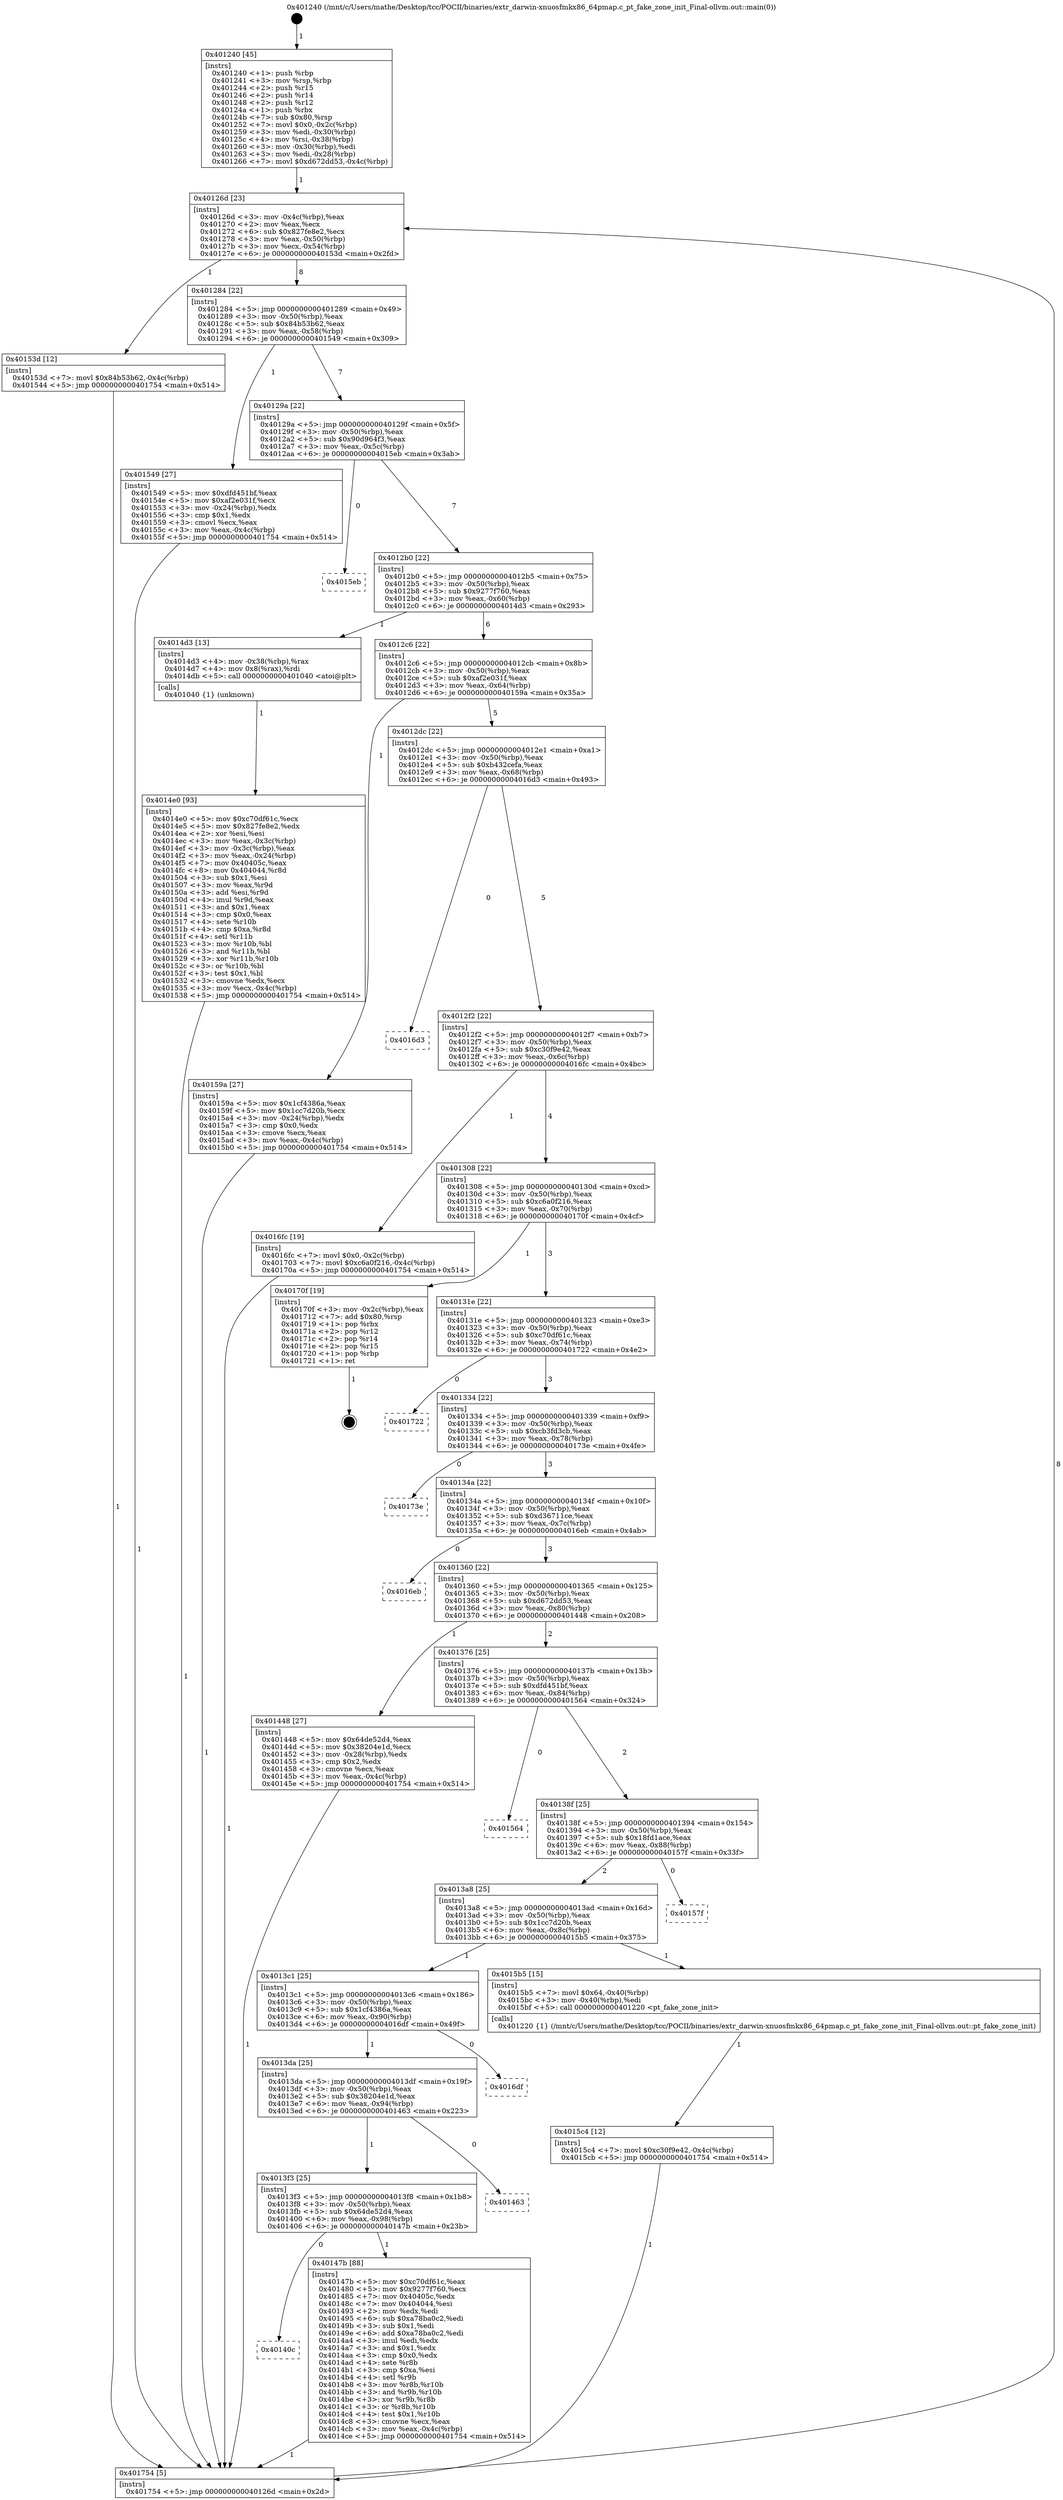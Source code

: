 digraph "0x401240" {
  label = "0x401240 (/mnt/c/Users/mathe/Desktop/tcc/POCII/binaries/extr_darwin-xnuosfmkx86_64pmap.c_pt_fake_zone_init_Final-ollvm.out::main(0))"
  labelloc = "t"
  node[shape=record]

  Entry [label="",width=0.3,height=0.3,shape=circle,fillcolor=black,style=filled]
  "0x40126d" [label="{
     0x40126d [23]\l
     | [instrs]\l
     &nbsp;&nbsp;0x40126d \<+3\>: mov -0x4c(%rbp),%eax\l
     &nbsp;&nbsp;0x401270 \<+2\>: mov %eax,%ecx\l
     &nbsp;&nbsp;0x401272 \<+6\>: sub $0x827fe8e2,%ecx\l
     &nbsp;&nbsp;0x401278 \<+3\>: mov %eax,-0x50(%rbp)\l
     &nbsp;&nbsp;0x40127b \<+3\>: mov %ecx,-0x54(%rbp)\l
     &nbsp;&nbsp;0x40127e \<+6\>: je 000000000040153d \<main+0x2fd\>\l
  }"]
  "0x40153d" [label="{
     0x40153d [12]\l
     | [instrs]\l
     &nbsp;&nbsp;0x40153d \<+7\>: movl $0x84b53b62,-0x4c(%rbp)\l
     &nbsp;&nbsp;0x401544 \<+5\>: jmp 0000000000401754 \<main+0x514\>\l
  }"]
  "0x401284" [label="{
     0x401284 [22]\l
     | [instrs]\l
     &nbsp;&nbsp;0x401284 \<+5\>: jmp 0000000000401289 \<main+0x49\>\l
     &nbsp;&nbsp;0x401289 \<+3\>: mov -0x50(%rbp),%eax\l
     &nbsp;&nbsp;0x40128c \<+5\>: sub $0x84b53b62,%eax\l
     &nbsp;&nbsp;0x401291 \<+3\>: mov %eax,-0x58(%rbp)\l
     &nbsp;&nbsp;0x401294 \<+6\>: je 0000000000401549 \<main+0x309\>\l
  }"]
  Exit [label="",width=0.3,height=0.3,shape=circle,fillcolor=black,style=filled,peripheries=2]
  "0x401549" [label="{
     0x401549 [27]\l
     | [instrs]\l
     &nbsp;&nbsp;0x401549 \<+5\>: mov $0xdfd451bf,%eax\l
     &nbsp;&nbsp;0x40154e \<+5\>: mov $0xaf2e031f,%ecx\l
     &nbsp;&nbsp;0x401553 \<+3\>: mov -0x24(%rbp),%edx\l
     &nbsp;&nbsp;0x401556 \<+3\>: cmp $0x1,%edx\l
     &nbsp;&nbsp;0x401559 \<+3\>: cmovl %ecx,%eax\l
     &nbsp;&nbsp;0x40155c \<+3\>: mov %eax,-0x4c(%rbp)\l
     &nbsp;&nbsp;0x40155f \<+5\>: jmp 0000000000401754 \<main+0x514\>\l
  }"]
  "0x40129a" [label="{
     0x40129a [22]\l
     | [instrs]\l
     &nbsp;&nbsp;0x40129a \<+5\>: jmp 000000000040129f \<main+0x5f\>\l
     &nbsp;&nbsp;0x40129f \<+3\>: mov -0x50(%rbp),%eax\l
     &nbsp;&nbsp;0x4012a2 \<+5\>: sub $0x90d964f3,%eax\l
     &nbsp;&nbsp;0x4012a7 \<+3\>: mov %eax,-0x5c(%rbp)\l
     &nbsp;&nbsp;0x4012aa \<+6\>: je 00000000004015eb \<main+0x3ab\>\l
  }"]
  "0x4015c4" [label="{
     0x4015c4 [12]\l
     | [instrs]\l
     &nbsp;&nbsp;0x4015c4 \<+7\>: movl $0xc30f9e42,-0x4c(%rbp)\l
     &nbsp;&nbsp;0x4015cb \<+5\>: jmp 0000000000401754 \<main+0x514\>\l
  }"]
  "0x4015eb" [label="{
     0x4015eb\l
  }", style=dashed]
  "0x4012b0" [label="{
     0x4012b0 [22]\l
     | [instrs]\l
     &nbsp;&nbsp;0x4012b0 \<+5\>: jmp 00000000004012b5 \<main+0x75\>\l
     &nbsp;&nbsp;0x4012b5 \<+3\>: mov -0x50(%rbp),%eax\l
     &nbsp;&nbsp;0x4012b8 \<+5\>: sub $0x9277f760,%eax\l
     &nbsp;&nbsp;0x4012bd \<+3\>: mov %eax,-0x60(%rbp)\l
     &nbsp;&nbsp;0x4012c0 \<+6\>: je 00000000004014d3 \<main+0x293\>\l
  }"]
  "0x4014e0" [label="{
     0x4014e0 [93]\l
     | [instrs]\l
     &nbsp;&nbsp;0x4014e0 \<+5\>: mov $0xc70df61c,%ecx\l
     &nbsp;&nbsp;0x4014e5 \<+5\>: mov $0x827fe8e2,%edx\l
     &nbsp;&nbsp;0x4014ea \<+2\>: xor %esi,%esi\l
     &nbsp;&nbsp;0x4014ec \<+3\>: mov %eax,-0x3c(%rbp)\l
     &nbsp;&nbsp;0x4014ef \<+3\>: mov -0x3c(%rbp),%eax\l
     &nbsp;&nbsp;0x4014f2 \<+3\>: mov %eax,-0x24(%rbp)\l
     &nbsp;&nbsp;0x4014f5 \<+7\>: mov 0x40405c,%eax\l
     &nbsp;&nbsp;0x4014fc \<+8\>: mov 0x404044,%r8d\l
     &nbsp;&nbsp;0x401504 \<+3\>: sub $0x1,%esi\l
     &nbsp;&nbsp;0x401507 \<+3\>: mov %eax,%r9d\l
     &nbsp;&nbsp;0x40150a \<+3\>: add %esi,%r9d\l
     &nbsp;&nbsp;0x40150d \<+4\>: imul %r9d,%eax\l
     &nbsp;&nbsp;0x401511 \<+3\>: and $0x1,%eax\l
     &nbsp;&nbsp;0x401514 \<+3\>: cmp $0x0,%eax\l
     &nbsp;&nbsp;0x401517 \<+4\>: sete %r10b\l
     &nbsp;&nbsp;0x40151b \<+4\>: cmp $0xa,%r8d\l
     &nbsp;&nbsp;0x40151f \<+4\>: setl %r11b\l
     &nbsp;&nbsp;0x401523 \<+3\>: mov %r10b,%bl\l
     &nbsp;&nbsp;0x401526 \<+3\>: and %r11b,%bl\l
     &nbsp;&nbsp;0x401529 \<+3\>: xor %r11b,%r10b\l
     &nbsp;&nbsp;0x40152c \<+3\>: or %r10b,%bl\l
     &nbsp;&nbsp;0x40152f \<+3\>: test $0x1,%bl\l
     &nbsp;&nbsp;0x401532 \<+3\>: cmovne %edx,%ecx\l
     &nbsp;&nbsp;0x401535 \<+3\>: mov %ecx,-0x4c(%rbp)\l
     &nbsp;&nbsp;0x401538 \<+5\>: jmp 0000000000401754 \<main+0x514\>\l
  }"]
  "0x4014d3" [label="{
     0x4014d3 [13]\l
     | [instrs]\l
     &nbsp;&nbsp;0x4014d3 \<+4\>: mov -0x38(%rbp),%rax\l
     &nbsp;&nbsp;0x4014d7 \<+4\>: mov 0x8(%rax),%rdi\l
     &nbsp;&nbsp;0x4014db \<+5\>: call 0000000000401040 \<atoi@plt\>\l
     | [calls]\l
     &nbsp;&nbsp;0x401040 \{1\} (unknown)\l
  }"]
  "0x4012c6" [label="{
     0x4012c6 [22]\l
     | [instrs]\l
     &nbsp;&nbsp;0x4012c6 \<+5\>: jmp 00000000004012cb \<main+0x8b\>\l
     &nbsp;&nbsp;0x4012cb \<+3\>: mov -0x50(%rbp),%eax\l
     &nbsp;&nbsp;0x4012ce \<+5\>: sub $0xaf2e031f,%eax\l
     &nbsp;&nbsp;0x4012d3 \<+3\>: mov %eax,-0x64(%rbp)\l
     &nbsp;&nbsp;0x4012d6 \<+6\>: je 000000000040159a \<main+0x35a\>\l
  }"]
  "0x40140c" [label="{
     0x40140c\l
  }", style=dashed]
  "0x40159a" [label="{
     0x40159a [27]\l
     | [instrs]\l
     &nbsp;&nbsp;0x40159a \<+5\>: mov $0x1cf4386a,%eax\l
     &nbsp;&nbsp;0x40159f \<+5\>: mov $0x1cc7d20b,%ecx\l
     &nbsp;&nbsp;0x4015a4 \<+3\>: mov -0x24(%rbp),%edx\l
     &nbsp;&nbsp;0x4015a7 \<+3\>: cmp $0x0,%edx\l
     &nbsp;&nbsp;0x4015aa \<+3\>: cmove %ecx,%eax\l
     &nbsp;&nbsp;0x4015ad \<+3\>: mov %eax,-0x4c(%rbp)\l
     &nbsp;&nbsp;0x4015b0 \<+5\>: jmp 0000000000401754 \<main+0x514\>\l
  }"]
  "0x4012dc" [label="{
     0x4012dc [22]\l
     | [instrs]\l
     &nbsp;&nbsp;0x4012dc \<+5\>: jmp 00000000004012e1 \<main+0xa1\>\l
     &nbsp;&nbsp;0x4012e1 \<+3\>: mov -0x50(%rbp),%eax\l
     &nbsp;&nbsp;0x4012e4 \<+5\>: sub $0xb432cefa,%eax\l
     &nbsp;&nbsp;0x4012e9 \<+3\>: mov %eax,-0x68(%rbp)\l
     &nbsp;&nbsp;0x4012ec \<+6\>: je 00000000004016d3 \<main+0x493\>\l
  }"]
  "0x40147b" [label="{
     0x40147b [88]\l
     | [instrs]\l
     &nbsp;&nbsp;0x40147b \<+5\>: mov $0xc70df61c,%eax\l
     &nbsp;&nbsp;0x401480 \<+5\>: mov $0x9277f760,%ecx\l
     &nbsp;&nbsp;0x401485 \<+7\>: mov 0x40405c,%edx\l
     &nbsp;&nbsp;0x40148c \<+7\>: mov 0x404044,%esi\l
     &nbsp;&nbsp;0x401493 \<+2\>: mov %edx,%edi\l
     &nbsp;&nbsp;0x401495 \<+6\>: sub $0xa78ba0c2,%edi\l
     &nbsp;&nbsp;0x40149b \<+3\>: sub $0x1,%edi\l
     &nbsp;&nbsp;0x40149e \<+6\>: add $0xa78ba0c2,%edi\l
     &nbsp;&nbsp;0x4014a4 \<+3\>: imul %edi,%edx\l
     &nbsp;&nbsp;0x4014a7 \<+3\>: and $0x1,%edx\l
     &nbsp;&nbsp;0x4014aa \<+3\>: cmp $0x0,%edx\l
     &nbsp;&nbsp;0x4014ad \<+4\>: sete %r8b\l
     &nbsp;&nbsp;0x4014b1 \<+3\>: cmp $0xa,%esi\l
     &nbsp;&nbsp;0x4014b4 \<+4\>: setl %r9b\l
     &nbsp;&nbsp;0x4014b8 \<+3\>: mov %r8b,%r10b\l
     &nbsp;&nbsp;0x4014bb \<+3\>: and %r9b,%r10b\l
     &nbsp;&nbsp;0x4014be \<+3\>: xor %r9b,%r8b\l
     &nbsp;&nbsp;0x4014c1 \<+3\>: or %r8b,%r10b\l
     &nbsp;&nbsp;0x4014c4 \<+4\>: test $0x1,%r10b\l
     &nbsp;&nbsp;0x4014c8 \<+3\>: cmovne %ecx,%eax\l
     &nbsp;&nbsp;0x4014cb \<+3\>: mov %eax,-0x4c(%rbp)\l
     &nbsp;&nbsp;0x4014ce \<+5\>: jmp 0000000000401754 \<main+0x514\>\l
  }"]
  "0x4016d3" [label="{
     0x4016d3\l
  }", style=dashed]
  "0x4012f2" [label="{
     0x4012f2 [22]\l
     | [instrs]\l
     &nbsp;&nbsp;0x4012f2 \<+5\>: jmp 00000000004012f7 \<main+0xb7\>\l
     &nbsp;&nbsp;0x4012f7 \<+3\>: mov -0x50(%rbp),%eax\l
     &nbsp;&nbsp;0x4012fa \<+5\>: sub $0xc30f9e42,%eax\l
     &nbsp;&nbsp;0x4012ff \<+3\>: mov %eax,-0x6c(%rbp)\l
     &nbsp;&nbsp;0x401302 \<+6\>: je 00000000004016fc \<main+0x4bc\>\l
  }"]
  "0x4013f3" [label="{
     0x4013f3 [25]\l
     | [instrs]\l
     &nbsp;&nbsp;0x4013f3 \<+5\>: jmp 00000000004013f8 \<main+0x1b8\>\l
     &nbsp;&nbsp;0x4013f8 \<+3\>: mov -0x50(%rbp),%eax\l
     &nbsp;&nbsp;0x4013fb \<+5\>: sub $0x64de52d4,%eax\l
     &nbsp;&nbsp;0x401400 \<+6\>: mov %eax,-0x98(%rbp)\l
     &nbsp;&nbsp;0x401406 \<+6\>: je 000000000040147b \<main+0x23b\>\l
  }"]
  "0x4016fc" [label="{
     0x4016fc [19]\l
     | [instrs]\l
     &nbsp;&nbsp;0x4016fc \<+7\>: movl $0x0,-0x2c(%rbp)\l
     &nbsp;&nbsp;0x401703 \<+7\>: movl $0xc6a0f216,-0x4c(%rbp)\l
     &nbsp;&nbsp;0x40170a \<+5\>: jmp 0000000000401754 \<main+0x514\>\l
  }"]
  "0x401308" [label="{
     0x401308 [22]\l
     | [instrs]\l
     &nbsp;&nbsp;0x401308 \<+5\>: jmp 000000000040130d \<main+0xcd\>\l
     &nbsp;&nbsp;0x40130d \<+3\>: mov -0x50(%rbp),%eax\l
     &nbsp;&nbsp;0x401310 \<+5\>: sub $0xc6a0f216,%eax\l
     &nbsp;&nbsp;0x401315 \<+3\>: mov %eax,-0x70(%rbp)\l
     &nbsp;&nbsp;0x401318 \<+6\>: je 000000000040170f \<main+0x4cf\>\l
  }"]
  "0x401463" [label="{
     0x401463\l
  }", style=dashed]
  "0x40170f" [label="{
     0x40170f [19]\l
     | [instrs]\l
     &nbsp;&nbsp;0x40170f \<+3\>: mov -0x2c(%rbp),%eax\l
     &nbsp;&nbsp;0x401712 \<+7\>: add $0x80,%rsp\l
     &nbsp;&nbsp;0x401719 \<+1\>: pop %rbx\l
     &nbsp;&nbsp;0x40171a \<+2\>: pop %r12\l
     &nbsp;&nbsp;0x40171c \<+2\>: pop %r14\l
     &nbsp;&nbsp;0x40171e \<+2\>: pop %r15\l
     &nbsp;&nbsp;0x401720 \<+1\>: pop %rbp\l
     &nbsp;&nbsp;0x401721 \<+1\>: ret\l
  }"]
  "0x40131e" [label="{
     0x40131e [22]\l
     | [instrs]\l
     &nbsp;&nbsp;0x40131e \<+5\>: jmp 0000000000401323 \<main+0xe3\>\l
     &nbsp;&nbsp;0x401323 \<+3\>: mov -0x50(%rbp),%eax\l
     &nbsp;&nbsp;0x401326 \<+5\>: sub $0xc70df61c,%eax\l
     &nbsp;&nbsp;0x40132b \<+3\>: mov %eax,-0x74(%rbp)\l
     &nbsp;&nbsp;0x40132e \<+6\>: je 0000000000401722 \<main+0x4e2\>\l
  }"]
  "0x4013da" [label="{
     0x4013da [25]\l
     | [instrs]\l
     &nbsp;&nbsp;0x4013da \<+5\>: jmp 00000000004013df \<main+0x19f\>\l
     &nbsp;&nbsp;0x4013df \<+3\>: mov -0x50(%rbp),%eax\l
     &nbsp;&nbsp;0x4013e2 \<+5\>: sub $0x38204e1d,%eax\l
     &nbsp;&nbsp;0x4013e7 \<+6\>: mov %eax,-0x94(%rbp)\l
     &nbsp;&nbsp;0x4013ed \<+6\>: je 0000000000401463 \<main+0x223\>\l
  }"]
  "0x401722" [label="{
     0x401722\l
  }", style=dashed]
  "0x401334" [label="{
     0x401334 [22]\l
     | [instrs]\l
     &nbsp;&nbsp;0x401334 \<+5\>: jmp 0000000000401339 \<main+0xf9\>\l
     &nbsp;&nbsp;0x401339 \<+3\>: mov -0x50(%rbp),%eax\l
     &nbsp;&nbsp;0x40133c \<+5\>: sub $0xcb3fd3cb,%eax\l
     &nbsp;&nbsp;0x401341 \<+3\>: mov %eax,-0x78(%rbp)\l
     &nbsp;&nbsp;0x401344 \<+6\>: je 000000000040173e \<main+0x4fe\>\l
  }"]
  "0x4016df" [label="{
     0x4016df\l
  }", style=dashed]
  "0x40173e" [label="{
     0x40173e\l
  }", style=dashed]
  "0x40134a" [label="{
     0x40134a [22]\l
     | [instrs]\l
     &nbsp;&nbsp;0x40134a \<+5\>: jmp 000000000040134f \<main+0x10f\>\l
     &nbsp;&nbsp;0x40134f \<+3\>: mov -0x50(%rbp),%eax\l
     &nbsp;&nbsp;0x401352 \<+5\>: sub $0xd36711ce,%eax\l
     &nbsp;&nbsp;0x401357 \<+3\>: mov %eax,-0x7c(%rbp)\l
     &nbsp;&nbsp;0x40135a \<+6\>: je 00000000004016eb \<main+0x4ab\>\l
  }"]
  "0x4013c1" [label="{
     0x4013c1 [25]\l
     | [instrs]\l
     &nbsp;&nbsp;0x4013c1 \<+5\>: jmp 00000000004013c6 \<main+0x186\>\l
     &nbsp;&nbsp;0x4013c6 \<+3\>: mov -0x50(%rbp),%eax\l
     &nbsp;&nbsp;0x4013c9 \<+5\>: sub $0x1cf4386a,%eax\l
     &nbsp;&nbsp;0x4013ce \<+6\>: mov %eax,-0x90(%rbp)\l
     &nbsp;&nbsp;0x4013d4 \<+6\>: je 00000000004016df \<main+0x49f\>\l
  }"]
  "0x4016eb" [label="{
     0x4016eb\l
  }", style=dashed]
  "0x401360" [label="{
     0x401360 [22]\l
     | [instrs]\l
     &nbsp;&nbsp;0x401360 \<+5\>: jmp 0000000000401365 \<main+0x125\>\l
     &nbsp;&nbsp;0x401365 \<+3\>: mov -0x50(%rbp),%eax\l
     &nbsp;&nbsp;0x401368 \<+5\>: sub $0xd672dd53,%eax\l
     &nbsp;&nbsp;0x40136d \<+3\>: mov %eax,-0x80(%rbp)\l
     &nbsp;&nbsp;0x401370 \<+6\>: je 0000000000401448 \<main+0x208\>\l
  }"]
  "0x4015b5" [label="{
     0x4015b5 [15]\l
     | [instrs]\l
     &nbsp;&nbsp;0x4015b5 \<+7\>: movl $0x64,-0x40(%rbp)\l
     &nbsp;&nbsp;0x4015bc \<+3\>: mov -0x40(%rbp),%edi\l
     &nbsp;&nbsp;0x4015bf \<+5\>: call 0000000000401220 \<pt_fake_zone_init\>\l
     | [calls]\l
     &nbsp;&nbsp;0x401220 \{1\} (/mnt/c/Users/mathe/Desktop/tcc/POCII/binaries/extr_darwin-xnuosfmkx86_64pmap.c_pt_fake_zone_init_Final-ollvm.out::pt_fake_zone_init)\l
  }"]
  "0x401448" [label="{
     0x401448 [27]\l
     | [instrs]\l
     &nbsp;&nbsp;0x401448 \<+5\>: mov $0x64de52d4,%eax\l
     &nbsp;&nbsp;0x40144d \<+5\>: mov $0x38204e1d,%ecx\l
     &nbsp;&nbsp;0x401452 \<+3\>: mov -0x28(%rbp),%edx\l
     &nbsp;&nbsp;0x401455 \<+3\>: cmp $0x2,%edx\l
     &nbsp;&nbsp;0x401458 \<+3\>: cmovne %ecx,%eax\l
     &nbsp;&nbsp;0x40145b \<+3\>: mov %eax,-0x4c(%rbp)\l
     &nbsp;&nbsp;0x40145e \<+5\>: jmp 0000000000401754 \<main+0x514\>\l
  }"]
  "0x401376" [label="{
     0x401376 [25]\l
     | [instrs]\l
     &nbsp;&nbsp;0x401376 \<+5\>: jmp 000000000040137b \<main+0x13b\>\l
     &nbsp;&nbsp;0x40137b \<+3\>: mov -0x50(%rbp),%eax\l
     &nbsp;&nbsp;0x40137e \<+5\>: sub $0xdfd451bf,%eax\l
     &nbsp;&nbsp;0x401383 \<+6\>: mov %eax,-0x84(%rbp)\l
     &nbsp;&nbsp;0x401389 \<+6\>: je 0000000000401564 \<main+0x324\>\l
  }"]
  "0x401754" [label="{
     0x401754 [5]\l
     | [instrs]\l
     &nbsp;&nbsp;0x401754 \<+5\>: jmp 000000000040126d \<main+0x2d\>\l
  }"]
  "0x401240" [label="{
     0x401240 [45]\l
     | [instrs]\l
     &nbsp;&nbsp;0x401240 \<+1\>: push %rbp\l
     &nbsp;&nbsp;0x401241 \<+3\>: mov %rsp,%rbp\l
     &nbsp;&nbsp;0x401244 \<+2\>: push %r15\l
     &nbsp;&nbsp;0x401246 \<+2\>: push %r14\l
     &nbsp;&nbsp;0x401248 \<+2\>: push %r12\l
     &nbsp;&nbsp;0x40124a \<+1\>: push %rbx\l
     &nbsp;&nbsp;0x40124b \<+7\>: sub $0x80,%rsp\l
     &nbsp;&nbsp;0x401252 \<+7\>: movl $0x0,-0x2c(%rbp)\l
     &nbsp;&nbsp;0x401259 \<+3\>: mov %edi,-0x30(%rbp)\l
     &nbsp;&nbsp;0x40125c \<+4\>: mov %rsi,-0x38(%rbp)\l
     &nbsp;&nbsp;0x401260 \<+3\>: mov -0x30(%rbp),%edi\l
     &nbsp;&nbsp;0x401263 \<+3\>: mov %edi,-0x28(%rbp)\l
     &nbsp;&nbsp;0x401266 \<+7\>: movl $0xd672dd53,-0x4c(%rbp)\l
  }"]
  "0x4013a8" [label="{
     0x4013a8 [25]\l
     | [instrs]\l
     &nbsp;&nbsp;0x4013a8 \<+5\>: jmp 00000000004013ad \<main+0x16d\>\l
     &nbsp;&nbsp;0x4013ad \<+3\>: mov -0x50(%rbp),%eax\l
     &nbsp;&nbsp;0x4013b0 \<+5\>: sub $0x1cc7d20b,%eax\l
     &nbsp;&nbsp;0x4013b5 \<+6\>: mov %eax,-0x8c(%rbp)\l
     &nbsp;&nbsp;0x4013bb \<+6\>: je 00000000004015b5 \<main+0x375\>\l
  }"]
  "0x401564" [label="{
     0x401564\l
  }", style=dashed]
  "0x40138f" [label="{
     0x40138f [25]\l
     | [instrs]\l
     &nbsp;&nbsp;0x40138f \<+5\>: jmp 0000000000401394 \<main+0x154\>\l
     &nbsp;&nbsp;0x401394 \<+3\>: mov -0x50(%rbp),%eax\l
     &nbsp;&nbsp;0x401397 \<+5\>: sub $0x18fd1ace,%eax\l
     &nbsp;&nbsp;0x40139c \<+6\>: mov %eax,-0x88(%rbp)\l
     &nbsp;&nbsp;0x4013a2 \<+6\>: je 000000000040157f \<main+0x33f\>\l
  }"]
  "0x40157f" [label="{
     0x40157f\l
  }", style=dashed]
  Entry -> "0x401240" [label=" 1"]
  "0x40126d" -> "0x40153d" [label=" 1"]
  "0x40126d" -> "0x401284" [label=" 8"]
  "0x40170f" -> Exit [label=" 1"]
  "0x401284" -> "0x401549" [label=" 1"]
  "0x401284" -> "0x40129a" [label=" 7"]
  "0x4016fc" -> "0x401754" [label=" 1"]
  "0x40129a" -> "0x4015eb" [label=" 0"]
  "0x40129a" -> "0x4012b0" [label=" 7"]
  "0x4015c4" -> "0x401754" [label=" 1"]
  "0x4012b0" -> "0x4014d3" [label=" 1"]
  "0x4012b0" -> "0x4012c6" [label=" 6"]
  "0x4015b5" -> "0x4015c4" [label=" 1"]
  "0x4012c6" -> "0x40159a" [label=" 1"]
  "0x4012c6" -> "0x4012dc" [label=" 5"]
  "0x40159a" -> "0x401754" [label=" 1"]
  "0x4012dc" -> "0x4016d3" [label=" 0"]
  "0x4012dc" -> "0x4012f2" [label=" 5"]
  "0x401549" -> "0x401754" [label=" 1"]
  "0x4012f2" -> "0x4016fc" [label=" 1"]
  "0x4012f2" -> "0x401308" [label=" 4"]
  "0x4014e0" -> "0x401754" [label=" 1"]
  "0x401308" -> "0x40170f" [label=" 1"]
  "0x401308" -> "0x40131e" [label=" 3"]
  "0x4014d3" -> "0x4014e0" [label=" 1"]
  "0x40131e" -> "0x401722" [label=" 0"]
  "0x40131e" -> "0x401334" [label=" 3"]
  "0x4013f3" -> "0x40140c" [label=" 0"]
  "0x401334" -> "0x40173e" [label=" 0"]
  "0x401334" -> "0x40134a" [label=" 3"]
  "0x4013f3" -> "0x40147b" [label=" 1"]
  "0x40134a" -> "0x4016eb" [label=" 0"]
  "0x40134a" -> "0x401360" [label=" 3"]
  "0x4013da" -> "0x4013f3" [label=" 1"]
  "0x401360" -> "0x401448" [label=" 1"]
  "0x401360" -> "0x401376" [label=" 2"]
  "0x401448" -> "0x401754" [label=" 1"]
  "0x401240" -> "0x40126d" [label=" 1"]
  "0x401754" -> "0x40126d" [label=" 8"]
  "0x4013da" -> "0x401463" [label=" 0"]
  "0x401376" -> "0x401564" [label=" 0"]
  "0x401376" -> "0x40138f" [label=" 2"]
  "0x4013c1" -> "0x4013da" [label=" 1"]
  "0x40138f" -> "0x40157f" [label=" 0"]
  "0x40138f" -> "0x4013a8" [label=" 2"]
  "0x40147b" -> "0x401754" [label=" 1"]
  "0x4013a8" -> "0x4015b5" [label=" 1"]
  "0x4013a8" -> "0x4013c1" [label=" 1"]
  "0x40153d" -> "0x401754" [label=" 1"]
  "0x4013c1" -> "0x4016df" [label=" 0"]
}
